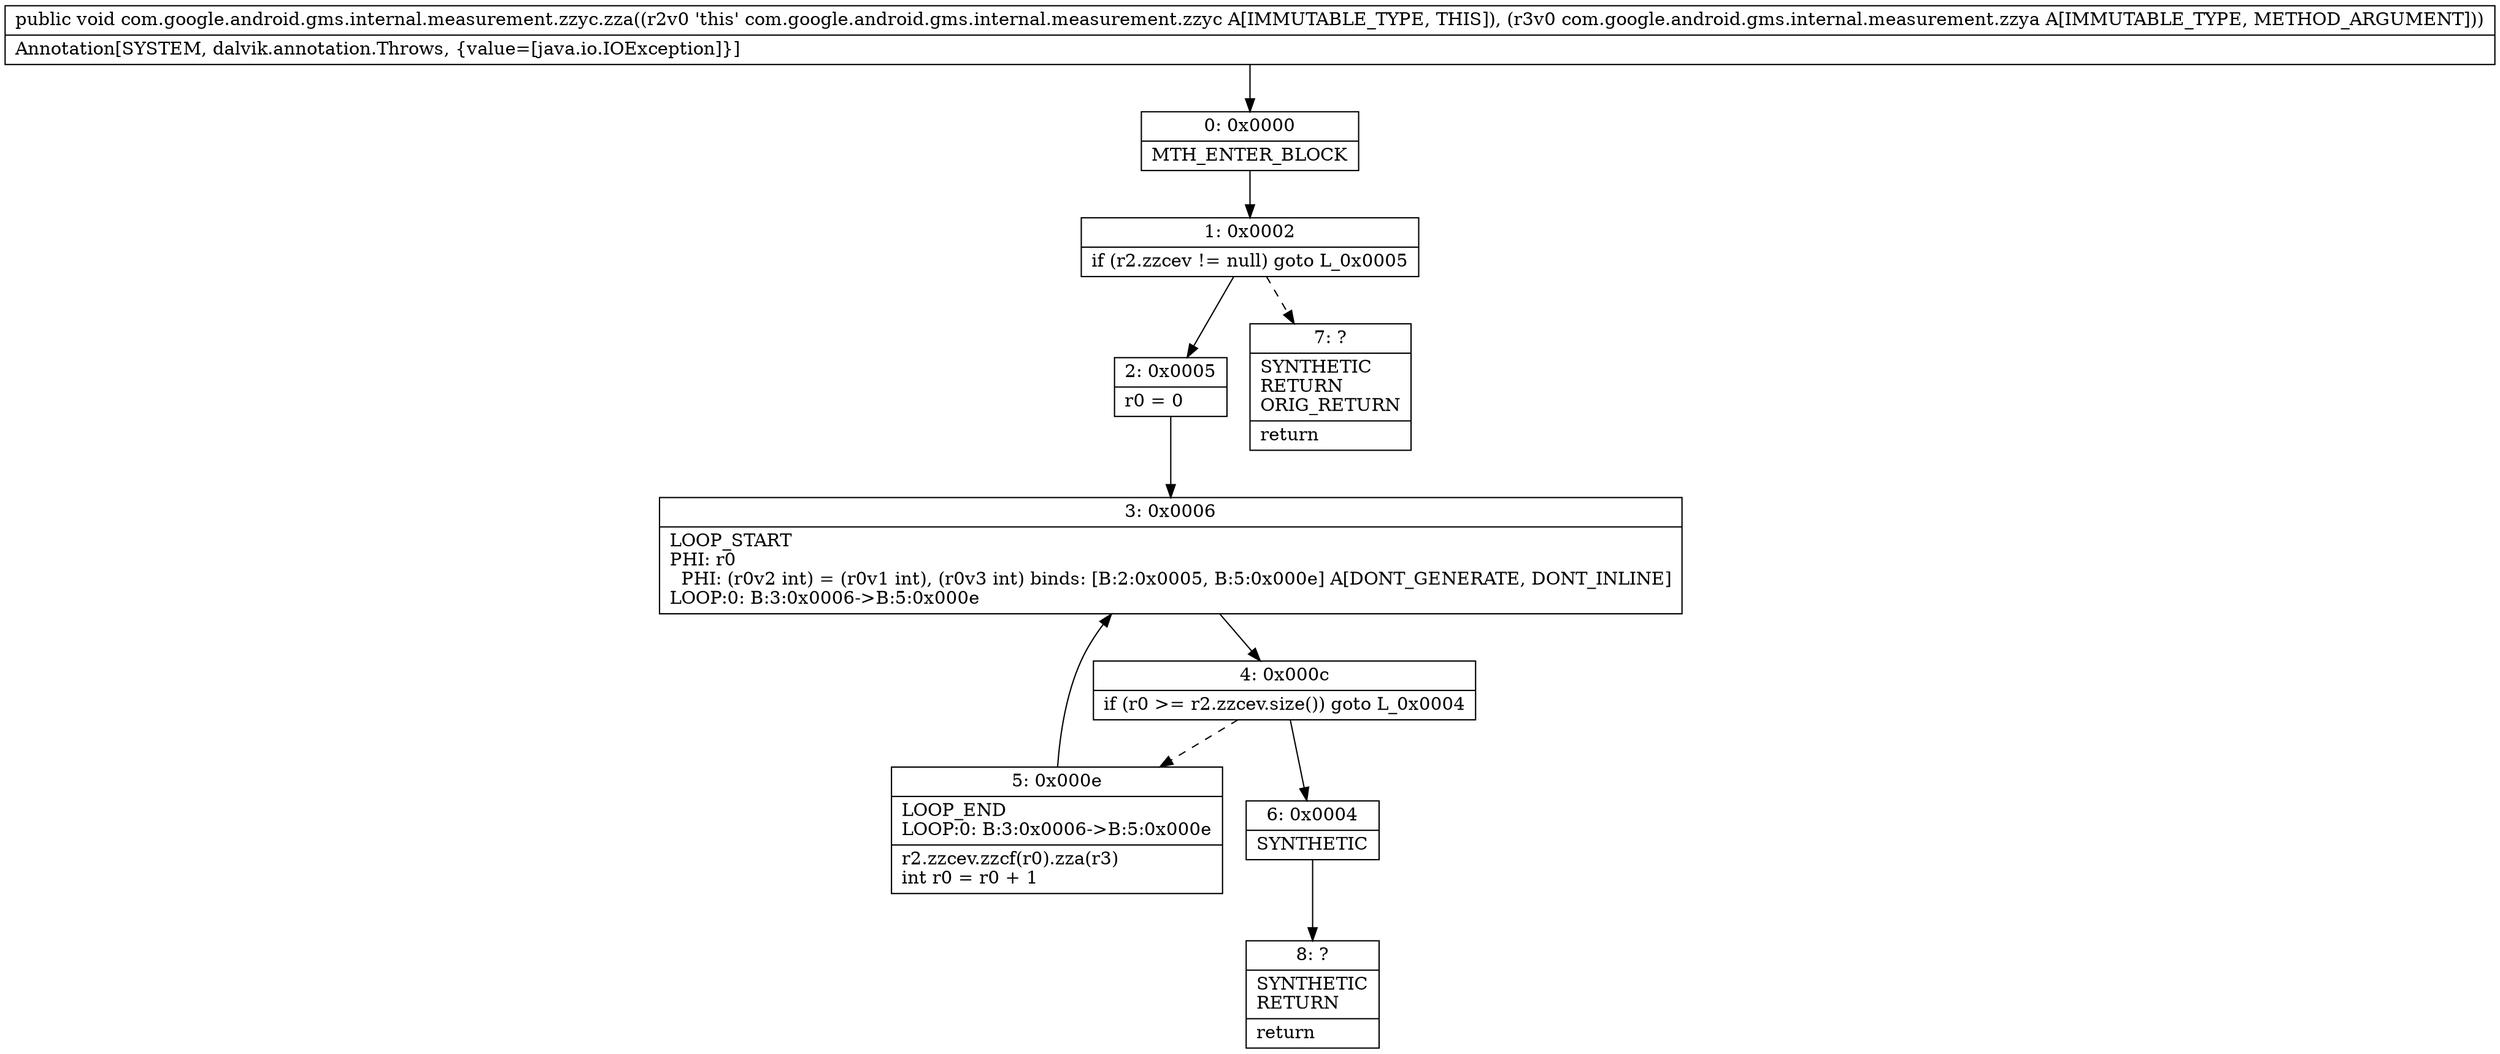 digraph "CFG forcom.google.android.gms.internal.measurement.zzyc.zza(Lcom\/google\/android\/gms\/internal\/measurement\/zzya;)V" {
Node_0 [shape=record,label="{0\:\ 0x0000|MTH_ENTER_BLOCK\l}"];
Node_1 [shape=record,label="{1\:\ 0x0002|if (r2.zzcev != null) goto L_0x0005\l}"];
Node_2 [shape=record,label="{2\:\ 0x0005|r0 = 0\l}"];
Node_3 [shape=record,label="{3\:\ 0x0006|LOOP_START\lPHI: r0 \l  PHI: (r0v2 int) = (r0v1 int), (r0v3 int) binds: [B:2:0x0005, B:5:0x000e] A[DONT_GENERATE, DONT_INLINE]\lLOOP:0: B:3:0x0006\-\>B:5:0x000e\l}"];
Node_4 [shape=record,label="{4\:\ 0x000c|if (r0 \>= r2.zzcev.size()) goto L_0x0004\l}"];
Node_5 [shape=record,label="{5\:\ 0x000e|LOOP_END\lLOOP:0: B:3:0x0006\-\>B:5:0x000e\l|r2.zzcev.zzcf(r0).zza(r3)\lint r0 = r0 + 1\l}"];
Node_6 [shape=record,label="{6\:\ 0x0004|SYNTHETIC\l}"];
Node_7 [shape=record,label="{7\:\ ?|SYNTHETIC\lRETURN\lORIG_RETURN\l|return\l}"];
Node_8 [shape=record,label="{8\:\ ?|SYNTHETIC\lRETURN\l|return\l}"];
MethodNode[shape=record,label="{public void com.google.android.gms.internal.measurement.zzyc.zza((r2v0 'this' com.google.android.gms.internal.measurement.zzyc A[IMMUTABLE_TYPE, THIS]), (r3v0 com.google.android.gms.internal.measurement.zzya A[IMMUTABLE_TYPE, METHOD_ARGUMENT]))  | Annotation[SYSTEM, dalvik.annotation.Throws, \{value=[java.io.IOException]\}]\l}"];
MethodNode -> Node_0;
Node_0 -> Node_1;
Node_1 -> Node_2;
Node_1 -> Node_7[style=dashed];
Node_2 -> Node_3;
Node_3 -> Node_4;
Node_4 -> Node_5[style=dashed];
Node_4 -> Node_6;
Node_5 -> Node_3;
Node_6 -> Node_8;
}

